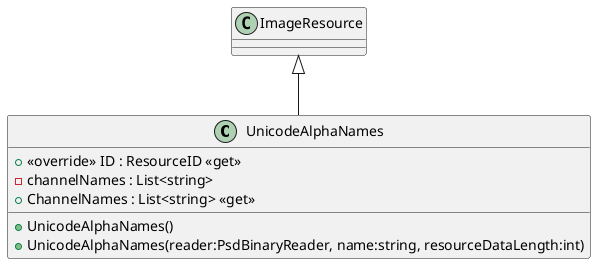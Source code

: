 @startuml
class UnicodeAlphaNames {
    + <<override>> ID : ResourceID <<get>>
    - channelNames : List<string>
    + ChannelNames : List<string> <<get>>
    + UnicodeAlphaNames()
    + UnicodeAlphaNames(reader:PsdBinaryReader, name:string, resourceDataLength:int)
}
ImageResource <|-- UnicodeAlphaNames
@enduml
